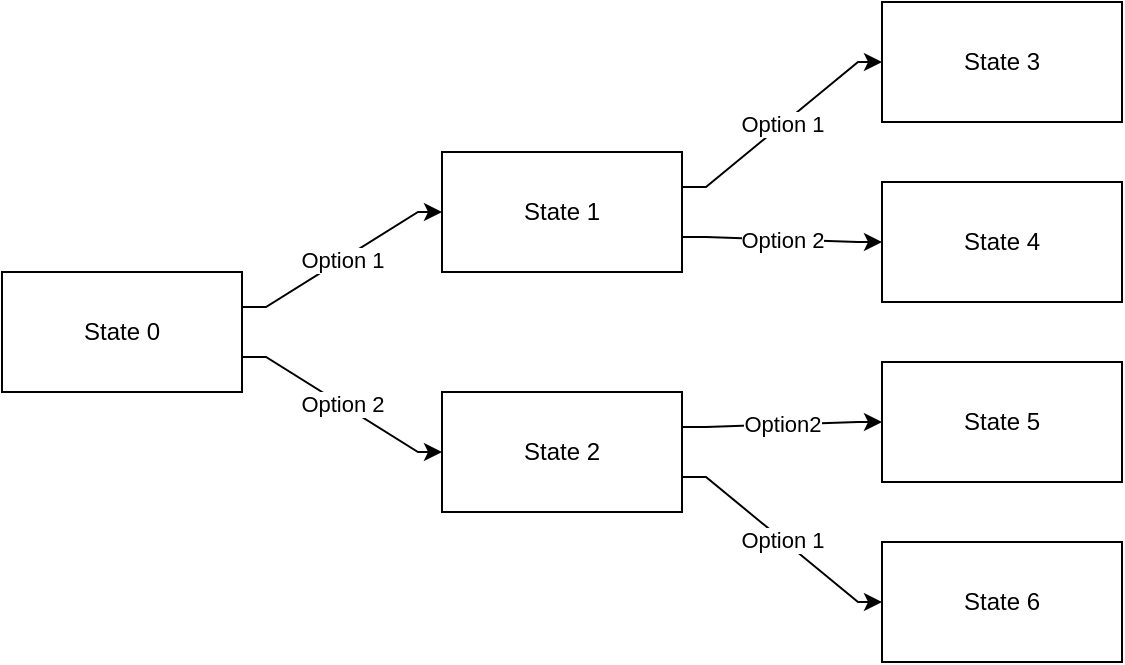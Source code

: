<mxfile version="17.1.2" type="device"><diagram id="p0OD_DbumvRDB9iCA9HL" name="Page-1"><mxGraphModel dx="1662" dy="832" grid="1" gridSize="10" guides="1" tooltips="1" connect="1" arrows="1" fold="1" page="1" pageScale="1" pageWidth="827" pageHeight="1169" math="0" shadow="0"><root><mxCell id="0"/><mxCell id="1" parent="0"/><mxCell id="XpJddCjh-AjF_jIxAACf-3" value="Option 1" style="edgeStyle=orthogonalEdgeStyle;rounded=0;orthogonalLoop=1;jettySize=auto;html=1;noEdgeStyle=1;orthogonal=1;" edge="1" parent="1" source="XpJddCjh-AjF_jIxAACf-1" target="XpJddCjh-AjF_jIxAACf-2"><mxGeometry relative="1" as="geometry"><Array as="points"><mxPoint x="192" y="192.5"/><mxPoint x="268" y="145"/></Array></mxGeometry></mxCell><mxCell id="XpJddCjh-AjF_jIxAACf-7" value="Option 2" style="edgeStyle=orthogonalEdgeStyle;rounded=0;orthogonalLoop=1;jettySize=auto;html=1;noEdgeStyle=1;orthogonal=1;" edge="1" parent="1" source="XpJddCjh-AjF_jIxAACf-1" target="XpJddCjh-AjF_jIxAACf-6"><mxGeometry relative="1" as="geometry"><Array as="points"><mxPoint x="192" y="217.5"/><mxPoint x="268" y="265"/></Array></mxGeometry></mxCell><mxCell id="XpJddCjh-AjF_jIxAACf-1" value="State 0" style="rounded=0;whiteSpace=wrap;html=1;" vertex="1" parent="1"><mxGeometry x="60" y="175" width="120" height="60" as="geometry"/></mxCell><mxCell id="XpJddCjh-AjF_jIxAACf-5" value="Option 1" style="edgeStyle=orthogonalEdgeStyle;rounded=0;orthogonalLoop=1;jettySize=auto;html=1;noEdgeStyle=1;orthogonal=1;" edge="1" parent="1" source="XpJddCjh-AjF_jIxAACf-2" target="XpJddCjh-AjF_jIxAACf-4"><mxGeometry relative="1" as="geometry"><Array as="points"><mxPoint x="412" y="132.5"/><mxPoint x="488" y="70"/></Array></mxGeometry></mxCell><mxCell id="XpJddCjh-AjF_jIxAACf-9" value="Option 2" style="edgeStyle=orthogonalEdgeStyle;rounded=0;orthogonalLoop=1;jettySize=auto;html=1;noEdgeStyle=1;orthogonal=1;" edge="1" parent="1" source="XpJddCjh-AjF_jIxAACf-2" target="XpJddCjh-AjF_jIxAACf-8"><mxGeometry relative="1" as="geometry"><Array as="points"><mxPoint x="412" y="157.5"/><mxPoint x="488" y="160"/></Array></mxGeometry></mxCell><mxCell id="XpJddCjh-AjF_jIxAACf-2" value="State 1" style="rounded=0;whiteSpace=wrap;html=1;" vertex="1" parent="1"><mxGeometry x="280" y="115" width="120" height="60" as="geometry"/></mxCell><mxCell id="XpJddCjh-AjF_jIxAACf-4" value="State 3" style="whiteSpace=wrap;html=1;rounded=0;" vertex="1" parent="1"><mxGeometry x="500" y="40" width="120" height="60" as="geometry"/></mxCell><mxCell id="XpJddCjh-AjF_jIxAACf-11" value="Option2" style="edgeStyle=orthogonalEdgeStyle;rounded=0;orthogonalLoop=1;jettySize=auto;html=1;noEdgeStyle=1;orthogonal=1;" edge="1" parent="1" source="XpJddCjh-AjF_jIxAACf-6" target="XpJddCjh-AjF_jIxAACf-10"><mxGeometry relative="1" as="geometry"><Array as="points"><mxPoint x="412" y="252.5"/><mxPoint x="488" y="250"/></Array></mxGeometry></mxCell><mxCell id="XpJddCjh-AjF_jIxAACf-13" value="Option 1" style="edgeStyle=orthogonalEdgeStyle;rounded=0;orthogonalLoop=1;jettySize=auto;html=1;noEdgeStyle=1;orthogonal=1;" edge="1" parent="1" source="XpJddCjh-AjF_jIxAACf-6" target="XpJddCjh-AjF_jIxAACf-12"><mxGeometry relative="1" as="geometry"><Array as="points"><mxPoint x="412" y="277.5"/><mxPoint x="488" y="340"/></Array></mxGeometry></mxCell><mxCell id="XpJddCjh-AjF_jIxAACf-6" value="State 2" style="whiteSpace=wrap;html=1;rounded=0;" vertex="1" parent="1"><mxGeometry x="280" y="235" width="120" height="60" as="geometry"/></mxCell><mxCell id="XpJddCjh-AjF_jIxAACf-8" value="State 4" style="whiteSpace=wrap;html=1;rounded=0;" vertex="1" parent="1"><mxGeometry x="500" y="130" width="120" height="60" as="geometry"/></mxCell><mxCell id="XpJddCjh-AjF_jIxAACf-10" value="State 5" style="whiteSpace=wrap;html=1;rounded=0;" vertex="1" parent="1"><mxGeometry x="500" y="220" width="120" height="60" as="geometry"/></mxCell><mxCell id="XpJddCjh-AjF_jIxAACf-12" value="State 6" style="whiteSpace=wrap;html=1;rounded=0;" vertex="1" parent="1"><mxGeometry x="500" y="310" width="120" height="60" as="geometry"/></mxCell></root></mxGraphModel></diagram></mxfile>